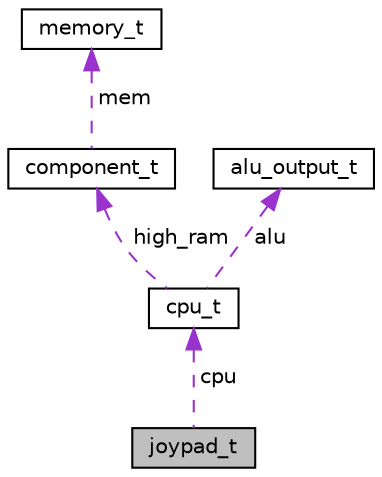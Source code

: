 digraph "joypad_t"
{
  edge [fontname="Helvetica",fontsize="10",labelfontname="Helvetica",labelfontsize="10"];
  node [fontname="Helvetica",fontsize="10",shape=record];
  Node1 [label="joypad_t",height=0.2,width=0.4,color="black", fillcolor="grey75", style="filled", fontcolor="black"];
  Node2 -> Node1 [dir="back",color="darkorchid3",fontsize="10",style="dashed",label=" cpu" ,fontname="Helvetica"];
  Node2 [label="cpu_t",height=0.2,width=0.4,color="black", fillcolor="white", style="filled",URL="$structcpu__t.html",tooltip="Type to represent CPU. "];
  Node3 -> Node2 [dir="back",color="darkorchid3",fontsize="10",style="dashed",label=" high_ram" ,fontname="Helvetica"];
  Node3 [label="component_t",height=0.2,width=0.4,color="black", fillcolor="white", style="filled",URL="$structcomponent__t.html",tooltip="Component data structure. Holds a pointer to its memory and start/end addresses. "];
  Node4 -> Node3 [dir="back",color="darkorchid3",fontsize="10",style="dashed",label=" mem" ,fontname="Helvetica"];
  Node4 [label="memory_t",height=0.2,width=0.4,color="black", fillcolor="white", style="filled",URL="$structmemory__t.html",tooltip="Structure for memory, Holds a pointer to the memory, its size and if it is writable. "];
  Node5 -> Node2 [dir="back",color="darkorchid3",fontsize="10",style="dashed",label=" alu" ,fontname="Helvetica"];
  Node5 [label="alu_output_t",height=0.2,width=0.4,color="black", fillcolor="white", style="filled",URL="$structalu__output__t.html",tooltip="type alu_output_t holds a structure with a 16bit value field (usualy using only the 8 lsb)..."];
}
